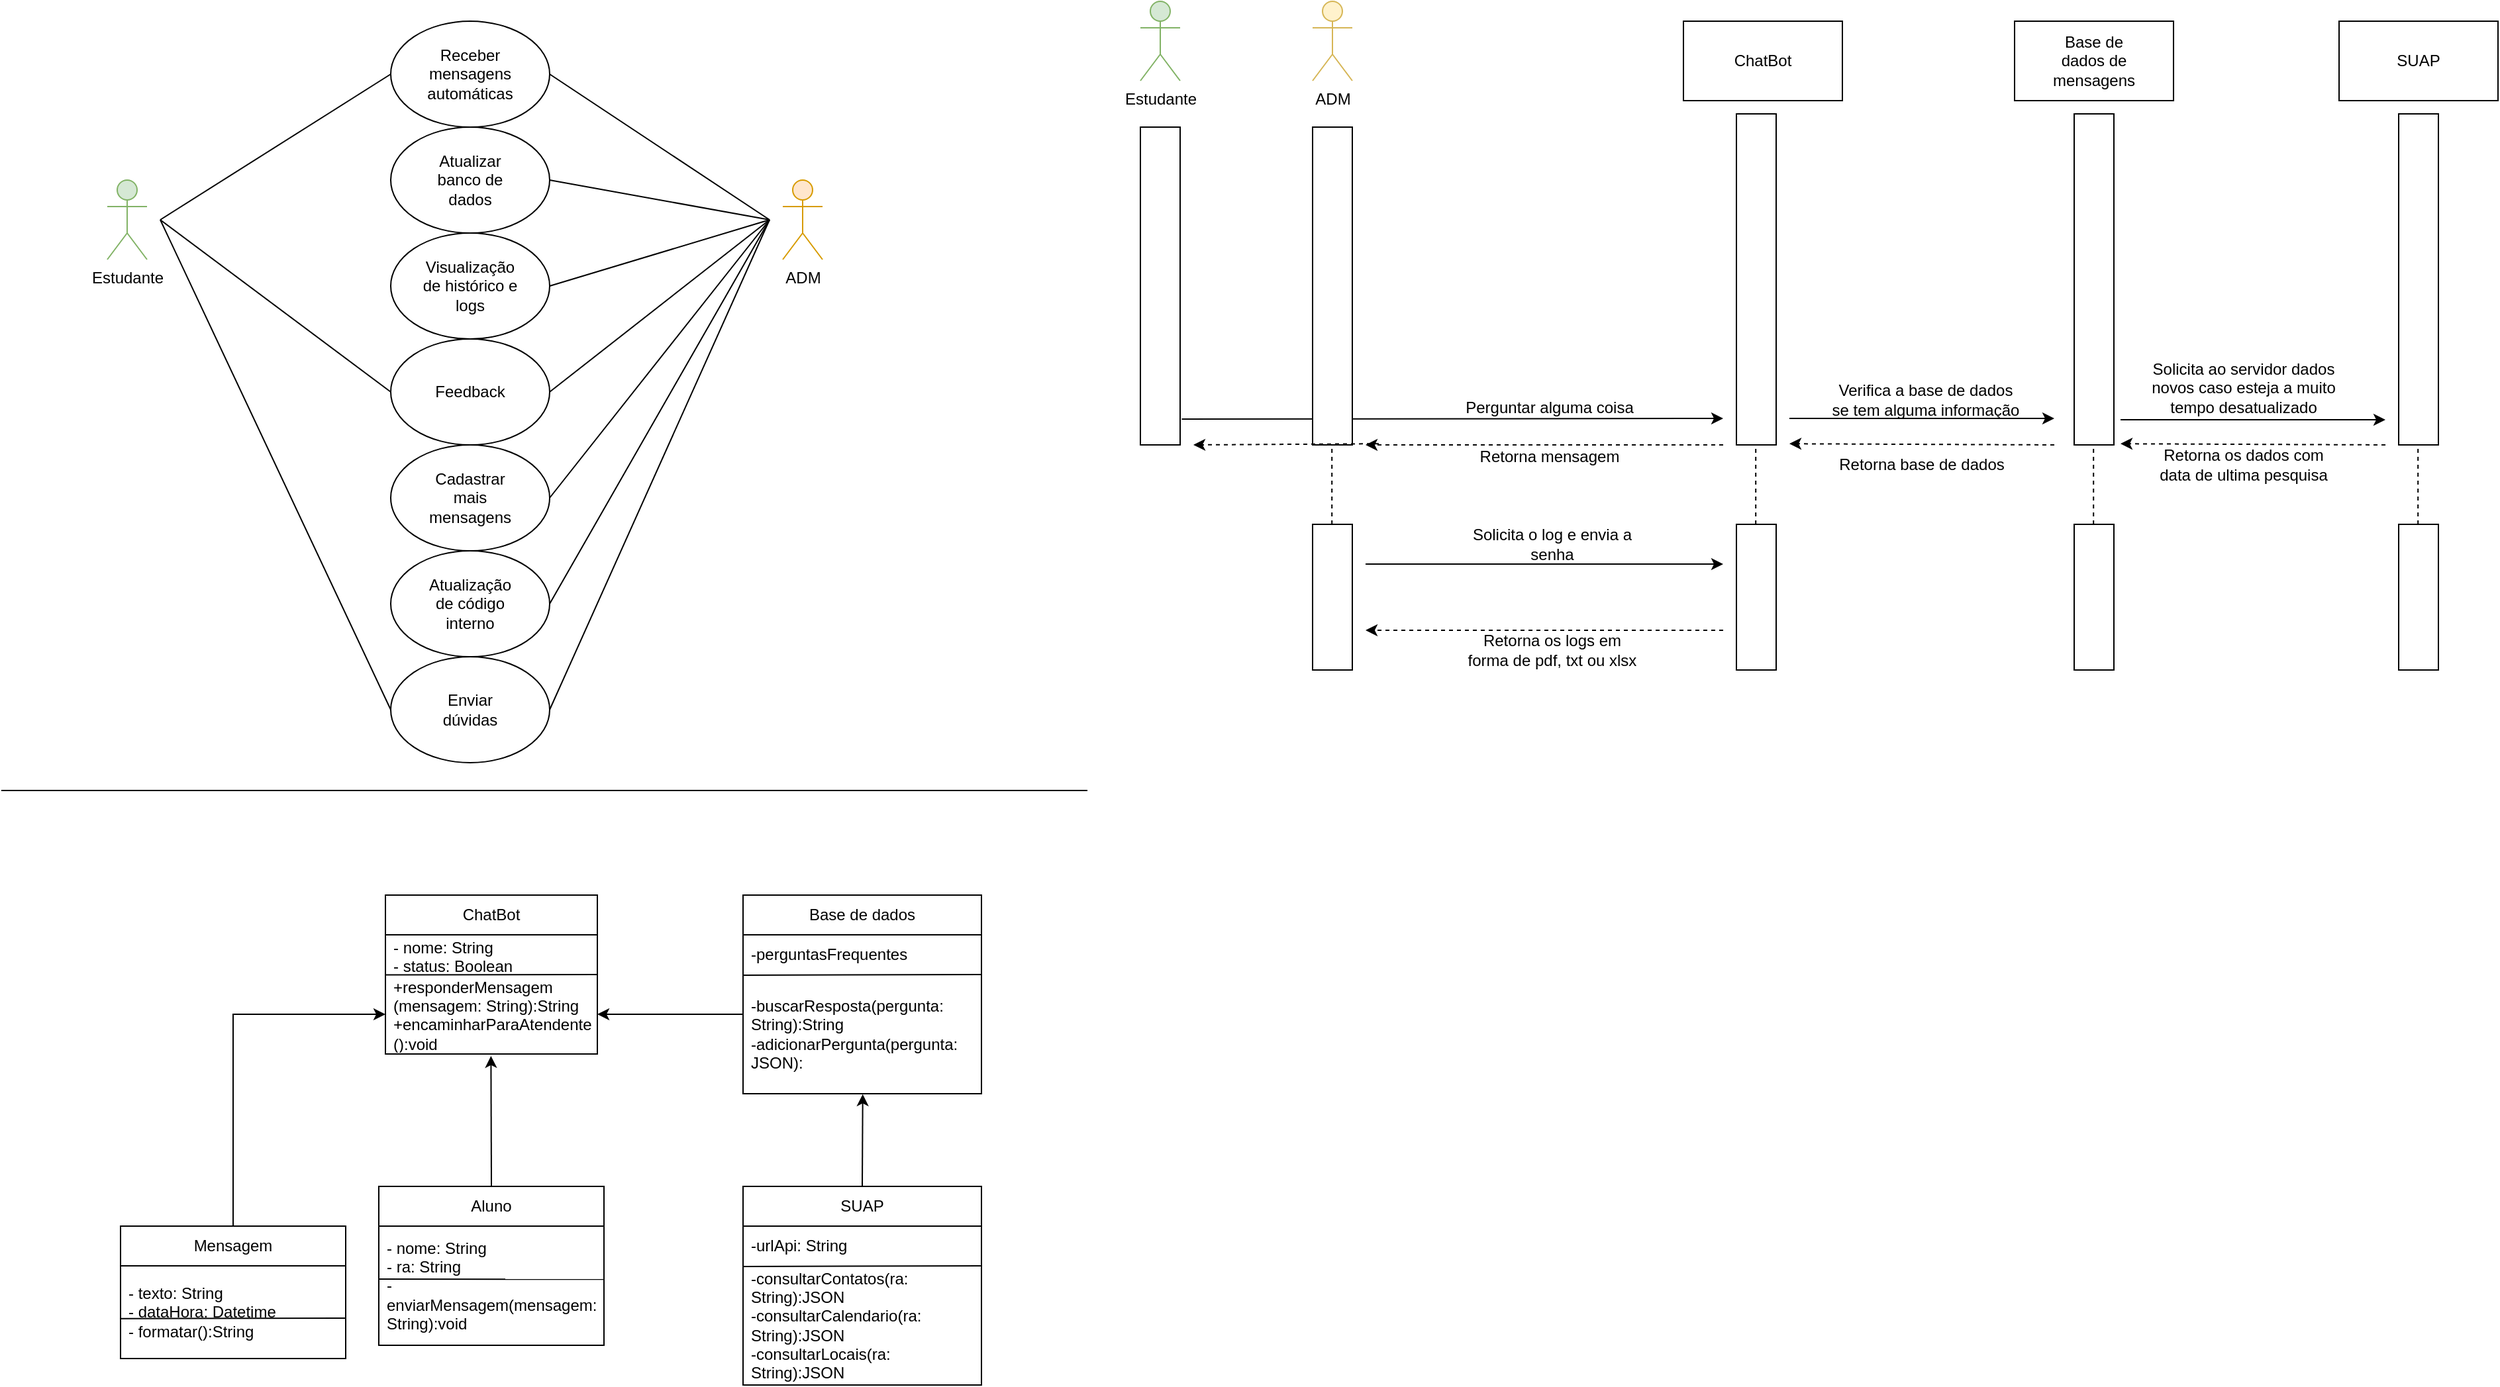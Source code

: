 <mxfile version="27.0.2">
  <diagram name="Página-1" id="9H2p1YK96EGHO1hDg4qJ">
    <mxGraphModel dx="667" dy="360" grid="1" gridSize="10" guides="1" tooltips="1" connect="1" arrows="1" fold="1" page="1" pageScale="1" pageWidth="827" pageHeight="1169" math="0" shadow="0">
      <root>
        <mxCell id="0" />
        <mxCell id="1" parent="0" />
        <mxCell id="1IMz-awUyQO1gc2ZHXrj-1" value="Estudante" style="shape=umlActor;verticalLabelPosition=bottom;verticalAlign=top;html=1;outlineConnect=0;fillColor=#d5e8d4;strokeColor=#82b366;shadow=0;" vertex="1" parent="1">
          <mxGeometry x="80" y="150" width="30" height="60" as="geometry" />
        </mxCell>
        <mxCell id="1IMz-awUyQO1gc2ZHXrj-15" value="ADM" style="shape=umlActor;verticalLabelPosition=bottom;verticalAlign=top;html=1;outlineConnect=0;fillColor=#ffe6cc;strokeColor=#d79b00;" vertex="1" parent="1">
          <mxGeometry x="590" y="150" width="30" height="60" as="geometry" />
        </mxCell>
        <mxCell id="1IMz-awUyQO1gc2ZHXrj-41" value="" style="group" vertex="1" connectable="0" parent="1">
          <mxGeometry x="294" y="110" width="120" height="80" as="geometry" />
        </mxCell>
        <mxCell id="1IMz-awUyQO1gc2ZHXrj-42" value="" style="ellipse;whiteSpace=wrap;html=1;" vertex="1" parent="1IMz-awUyQO1gc2ZHXrj-41">
          <mxGeometry width="120" height="80" as="geometry" />
        </mxCell>
        <mxCell id="1IMz-awUyQO1gc2ZHXrj-43" value="Atualizar banco de dados" style="text;html=1;align=center;verticalAlign=middle;whiteSpace=wrap;rounded=0;" vertex="1" parent="1IMz-awUyQO1gc2ZHXrj-41">
          <mxGeometry x="20" y="25" width="80" height="30" as="geometry" />
        </mxCell>
        <mxCell id="1IMz-awUyQO1gc2ZHXrj-47" value="" style="endArrow=none;html=1;rounded=0;" edge="1" parent="1">
          <mxGeometry width="50" height="50" relative="1" as="geometry">
            <mxPoint y="611" as="sourcePoint" />
            <mxPoint x="820" y="611" as="targetPoint" />
          </mxGeometry>
        </mxCell>
        <mxCell id="1IMz-awUyQO1gc2ZHXrj-48" value="ChatBot" style="swimlane;fontStyle=0;childLayout=stackLayout;horizontal=1;startSize=30;horizontalStack=0;resizeParent=1;resizeParentMax=0;resizeLast=0;collapsible=1;marginBottom=0;whiteSpace=wrap;html=1;" vertex="1" parent="1">
          <mxGeometry x="290" y="690" width="160" height="120" as="geometry" />
        </mxCell>
        <mxCell id="1IMz-awUyQO1gc2ZHXrj-49" value="- nome: String&lt;div&gt;- status: Boolean&lt;/div&gt;" style="text;strokeColor=none;fillColor=none;align=left;verticalAlign=middle;spacingLeft=4;spacingRight=4;overflow=hidden;points=[[0,0.5],[1,0.5]];portConstraint=eastwest;rotatable=0;whiteSpace=wrap;html=1;" vertex="1" parent="1IMz-awUyQO1gc2ZHXrj-48">
          <mxGeometry y="30" width="160" height="30" as="geometry" />
        </mxCell>
        <mxCell id="1IMz-awUyQO1gc2ZHXrj-51" value="+responderMensagem&lt;div&gt;(mensagem: String):String&lt;/div&gt;&lt;div&gt;+encaminharParaAtendente ():void&lt;/div&gt;" style="text;strokeColor=none;fillColor=none;align=left;verticalAlign=middle;spacingLeft=4;spacingRight=4;overflow=hidden;points=[[0,0.5],[1,0.5]];portConstraint=eastwest;rotatable=0;whiteSpace=wrap;html=1;" vertex="1" parent="1IMz-awUyQO1gc2ZHXrj-48">
          <mxGeometry y="60" width="160" height="60" as="geometry" />
        </mxCell>
        <mxCell id="1IMz-awUyQO1gc2ZHXrj-52" value="" style="endArrow=none;html=1;rounded=0;exitX=0.002;exitY=0.005;exitDx=0;exitDy=0;exitPerimeter=0;entryX=0.997;entryY=1.002;entryDx=0;entryDy=0;entryPerimeter=0;" edge="1" parent="1IMz-awUyQO1gc2ZHXrj-48" source="1IMz-awUyQO1gc2ZHXrj-51" target="1IMz-awUyQO1gc2ZHXrj-49">
          <mxGeometry width="50" height="50" relative="1" as="geometry">
            <mxPoint x="-80" y="110" as="sourcePoint" />
            <mxPoint x="-30" y="60" as="targetPoint" />
          </mxGeometry>
        </mxCell>
        <mxCell id="1IMz-awUyQO1gc2ZHXrj-53" value="Base de dados" style="swimlane;fontStyle=0;childLayout=stackLayout;horizontal=1;startSize=30;horizontalStack=0;resizeParent=1;resizeParentMax=0;resizeLast=0;collapsible=1;marginBottom=0;whiteSpace=wrap;html=1;" vertex="1" parent="1">
          <mxGeometry x="560" y="690" width="180" height="150" as="geometry" />
        </mxCell>
        <mxCell id="1IMz-awUyQO1gc2ZHXrj-54" value="-perguntasFrequentes" style="text;strokeColor=none;fillColor=none;align=left;verticalAlign=middle;spacingLeft=4;spacingRight=4;overflow=hidden;points=[[0,0.5],[1,0.5]];portConstraint=eastwest;rotatable=0;whiteSpace=wrap;html=1;" vertex="1" parent="1IMz-awUyQO1gc2ZHXrj-53">
          <mxGeometry y="30" width="180" height="30" as="geometry" />
        </mxCell>
        <mxCell id="1IMz-awUyQO1gc2ZHXrj-55" value="-buscarResposta(pergunta: String):String&lt;div&gt;-adicionarPergunta(pergunta: JSON):&lt;/div&gt;" style="text;strokeColor=none;fillColor=none;align=left;verticalAlign=middle;spacingLeft=4;spacingRight=4;overflow=hidden;points=[[0,0.5],[1,0.5]];portConstraint=eastwest;rotatable=0;whiteSpace=wrap;html=1;" vertex="1" parent="1IMz-awUyQO1gc2ZHXrj-53">
          <mxGeometry y="60" width="180" height="90" as="geometry" />
        </mxCell>
        <mxCell id="1IMz-awUyQO1gc2ZHXrj-56" value="" style="endArrow=none;html=1;rounded=0;exitX=0.002;exitY=0.005;exitDx=0;exitDy=0;exitPerimeter=0;entryX=0.997;entryY=1.002;entryDx=0;entryDy=0;entryPerimeter=0;" edge="1" parent="1IMz-awUyQO1gc2ZHXrj-53" source="1IMz-awUyQO1gc2ZHXrj-55" target="1IMz-awUyQO1gc2ZHXrj-54">
          <mxGeometry width="50" height="50" relative="1" as="geometry">
            <mxPoint x="-80" y="110" as="sourcePoint" />
            <mxPoint x="-30" y="60" as="targetPoint" />
          </mxGeometry>
        </mxCell>
        <mxCell id="1IMz-awUyQO1gc2ZHXrj-57" value="Aluno" style="swimlane;fontStyle=0;childLayout=stackLayout;horizontal=1;startSize=30;horizontalStack=0;resizeParent=1;resizeParentMax=0;resizeLast=0;collapsible=1;marginBottom=0;whiteSpace=wrap;html=1;" vertex="1" parent="1">
          <mxGeometry x="285" y="910" width="170" height="120" as="geometry" />
        </mxCell>
        <mxCell id="1IMz-awUyQO1gc2ZHXrj-60" value="" style="endArrow=none;html=1;rounded=0;entryX=1;entryY=0.446;entryDx=0;entryDy=0;entryPerimeter=0;" edge="1" parent="1IMz-awUyQO1gc2ZHXrj-57" target="1IMz-awUyQO1gc2ZHXrj-58">
          <mxGeometry width="50" height="50" relative="1" as="geometry">
            <mxPoint y="70" as="sourcePoint" />
            <mxPoint x="180" y="70" as="targetPoint" />
          </mxGeometry>
        </mxCell>
        <mxCell id="1IMz-awUyQO1gc2ZHXrj-58" value="- nome: String&lt;div&gt;- ra: String&lt;/div&gt;&lt;div&gt;-enviarMensagem(mensagem: String):void&lt;/div&gt;" style="text;strokeColor=none;fillColor=none;align=left;verticalAlign=middle;spacingLeft=4;spacingRight=4;overflow=hidden;points=[[0,0.5],[1,0.5]];portConstraint=eastwest;rotatable=0;whiteSpace=wrap;html=1;" vertex="1" parent="1IMz-awUyQO1gc2ZHXrj-57">
          <mxGeometry y="30" width="170" height="90" as="geometry" />
        </mxCell>
        <mxCell id="1IMz-awUyQO1gc2ZHXrj-62" value="" style="endArrow=classic;html=1;rounded=0;exitX=0.5;exitY=0;exitDx=0;exitDy=0;entryX=0.498;entryY=1.024;entryDx=0;entryDy=0;entryPerimeter=0;" edge="1" parent="1" source="1IMz-awUyQO1gc2ZHXrj-57" target="1IMz-awUyQO1gc2ZHXrj-51">
          <mxGeometry width="50" height="50" relative="1" as="geometry">
            <mxPoint x="320" y="900" as="sourcePoint" />
            <mxPoint x="370" y="850" as="targetPoint" />
          </mxGeometry>
        </mxCell>
        <mxCell id="1IMz-awUyQO1gc2ZHXrj-63" value="" style="endArrow=classic;html=1;rounded=0;entryX=1;entryY=0.5;entryDx=0;entryDy=0;exitX=0;exitY=0.333;exitDx=0;exitDy=0;exitPerimeter=0;" edge="1" parent="1" source="1IMz-awUyQO1gc2ZHXrj-55" target="1IMz-awUyQO1gc2ZHXrj-51">
          <mxGeometry width="50" height="50" relative="1" as="geometry">
            <mxPoint x="500" y="930" as="sourcePoint" />
            <mxPoint x="550" y="880" as="targetPoint" />
          </mxGeometry>
        </mxCell>
        <mxCell id="1IMz-awUyQO1gc2ZHXrj-64" value="SUAP" style="swimlane;fontStyle=0;childLayout=stackLayout;horizontal=1;startSize=30;horizontalStack=0;resizeParent=1;resizeParentMax=0;resizeLast=0;collapsible=1;marginBottom=0;whiteSpace=wrap;html=1;" vertex="1" parent="1">
          <mxGeometry x="560" y="910" width="180" height="150" as="geometry" />
        </mxCell>
        <mxCell id="1IMz-awUyQO1gc2ZHXrj-65" value="-urlApi: String" style="text;strokeColor=none;fillColor=none;align=left;verticalAlign=middle;spacingLeft=4;spacingRight=4;overflow=hidden;points=[[0,0.5],[1,0.5]];portConstraint=eastwest;rotatable=0;whiteSpace=wrap;html=1;" vertex="1" parent="1IMz-awUyQO1gc2ZHXrj-64">
          <mxGeometry y="30" width="180" height="30" as="geometry" />
        </mxCell>
        <mxCell id="1IMz-awUyQO1gc2ZHXrj-66" value="-consultarContatos(ra: String):JSON&lt;div&gt;-consultarCalendario(ra: String):JSON&lt;/div&gt;&lt;div&gt;-consultarLocais(ra: String):JSON&lt;/div&gt;" style="text;strokeColor=none;fillColor=none;align=left;verticalAlign=middle;spacingLeft=4;spacingRight=4;overflow=hidden;points=[[0,0.5],[1,0.5]];portConstraint=eastwest;rotatable=0;whiteSpace=wrap;html=1;" vertex="1" parent="1IMz-awUyQO1gc2ZHXrj-64">
          <mxGeometry y="60" width="180" height="90" as="geometry" />
        </mxCell>
        <mxCell id="1IMz-awUyQO1gc2ZHXrj-67" value="" style="endArrow=none;html=1;rounded=0;exitX=0.002;exitY=0.005;exitDx=0;exitDy=0;exitPerimeter=0;entryX=0.997;entryY=1.002;entryDx=0;entryDy=0;entryPerimeter=0;" edge="1" parent="1IMz-awUyQO1gc2ZHXrj-64" source="1IMz-awUyQO1gc2ZHXrj-66" target="1IMz-awUyQO1gc2ZHXrj-65">
          <mxGeometry width="50" height="50" relative="1" as="geometry">
            <mxPoint x="-80" y="110" as="sourcePoint" />
            <mxPoint x="-30" y="60" as="targetPoint" />
          </mxGeometry>
        </mxCell>
        <mxCell id="1IMz-awUyQO1gc2ZHXrj-68" value="Mensagem" style="swimlane;fontStyle=0;childLayout=stackLayout;horizontal=1;startSize=30;horizontalStack=0;resizeParent=1;resizeParentMax=0;resizeLast=0;collapsible=1;marginBottom=0;whiteSpace=wrap;html=1;" vertex="1" parent="1">
          <mxGeometry x="90" y="940" width="170" height="100" as="geometry" />
        </mxCell>
        <mxCell id="1IMz-awUyQO1gc2ZHXrj-69" value="" style="endArrow=none;html=1;rounded=0;exitX=-0.003;exitY=0.569;exitDx=0;exitDy=0;exitPerimeter=0;entryX=0.999;entryY=0.564;entryDx=0;entryDy=0;entryPerimeter=0;" edge="1" parent="1IMz-awUyQO1gc2ZHXrj-68" target="1IMz-awUyQO1gc2ZHXrj-70" source="1IMz-awUyQO1gc2ZHXrj-70">
          <mxGeometry width="50" height="50" relative="1" as="geometry">
            <mxPoint x="-10" y="70" as="sourcePoint" />
            <mxPoint x="180" y="70" as="targetPoint" />
          </mxGeometry>
        </mxCell>
        <mxCell id="1IMz-awUyQO1gc2ZHXrj-70" value="- texto: String&lt;div&gt;- dataHora: Datetime&lt;/div&gt;&lt;div&gt;- formatar():String&lt;/div&gt;" style="text;strokeColor=none;fillColor=none;align=left;verticalAlign=middle;spacingLeft=4;spacingRight=4;overflow=hidden;points=[[0,0.5],[1,0.5]];portConstraint=eastwest;rotatable=0;whiteSpace=wrap;html=1;" vertex="1" parent="1IMz-awUyQO1gc2ZHXrj-68">
          <mxGeometry y="30" width="170" height="70" as="geometry" />
        </mxCell>
        <mxCell id="1IMz-awUyQO1gc2ZHXrj-71" value="" style="endArrow=classic;html=1;rounded=0;exitX=0.5;exitY=0;exitDx=0;exitDy=0;entryX=0;entryY=0.5;entryDx=0;entryDy=0;" edge="1" parent="1" source="1IMz-awUyQO1gc2ZHXrj-68" target="1IMz-awUyQO1gc2ZHXrj-51">
          <mxGeometry width="50" height="50" relative="1" as="geometry">
            <mxPoint x="160" y="900" as="sourcePoint" />
            <mxPoint x="370" y="860" as="targetPoint" />
            <Array as="points">
              <mxPoint x="175" y="780" />
            </Array>
          </mxGeometry>
        </mxCell>
        <mxCell id="1IMz-awUyQO1gc2ZHXrj-72" value="" style="endArrow=classic;html=1;rounded=0;exitX=0.5;exitY=0;exitDx=0;exitDy=0;entryX=0.502;entryY=1.004;entryDx=0;entryDy=0;entryPerimeter=0;" edge="1" parent="1" source="1IMz-awUyQO1gc2ZHXrj-64" target="1IMz-awUyQO1gc2ZHXrj-55">
          <mxGeometry width="50" height="50" relative="1" as="geometry">
            <mxPoint x="650" y="900" as="sourcePoint" />
            <mxPoint x="700" y="850" as="targetPoint" />
          </mxGeometry>
        </mxCell>
        <mxCell id="1IMz-awUyQO1gc2ZHXrj-89" value="" style="endArrow=none;html=1;rounded=0;exitX=1;exitY=0.5;exitDx=0;exitDy=0;" edge="1" parent="1" source="1IMz-awUyQO1gc2ZHXrj-42">
          <mxGeometry width="50" height="50" relative="1" as="geometry">
            <mxPoint x="520" y="230" as="sourcePoint" />
            <mxPoint x="580" y="180" as="targetPoint" />
          </mxGeometry>
        </mxCell>
        <mxCell id="1IMz-awUyQO1gc2ZHXrj-90" value="" style="endArrow=none;html=1;rounded=0;entryX=0;entryY=0.5;entryDx=0;entryDy=0;" edge="1" parent="1" target="1IMz-awUyQO1gc2ZHXrj-92">
          <mxGeometry width="50" height="50" relative="1" as="geometry">
            <mxPoint x="120" y="180" as="sourcePoint" />
            <mxPoint x="290" y="100" as="targetPoint" />
          </mxGeometry>
        </mxCell>
        <mxCell id="1IMz-awUyQO1gc2ZHXrj-91" value="" style="group" vertex="1" connectable="0" parent="1">
          <mxGeometry x="294" y="30" width="120" height="80" as="geometry" />
        </mxCell>
        <mxCell id="1IMz-awUyQO1gc2ZHXrj-92" value="" style="ellipse;whiteSpace=wrap;html=1;" vertex="1" parent="1IMz-awUyQO1gc2ZHXrj-91">
          <mxGeometry width="120" height="80" as="geometry" />
        </mxCell>
        <mxCell id="1IMz-awUyQO1gc2ZHXrj-93" value="Receber mensagens automáticas" style="text;html=1;align=center;verticalAlign=middle;whiteSpace=wrap;rounded=0;" vertex="1" parent="1IMz-awUyQO1gc2ZHXrj-91">
          <mxGeometry x="20" y="25" width="80" height="30" as="geometry" />
        </mxCell>
        <mxCell id="1IMz-awUyQO1gc2ZHXrj-94" value="" style="endArrow=none;html=1;rounded=0;exitX=1;exitY=0.5;exitDx=0;exitDy=0;" edge="1" parent="1" source="1IMz-awUyQO1gc2ZHXrj-92">
          <mxGeometry width="50" height="50" relative="1" as="geometry">
            <mxPoint x="490" y="110" as="sourcePoint" />
            <mxPoint x="580" y="180" as="targetPoint" />
          </mxGeometry>
        </mxCell>
        <mxCell id="1IMz-awUyQO1gc2ZHXrj-95" value="" style="group" vertex="1" connectable="0" parent="1">
          <mxGeometry x="294" y="190" width="120" height="80" as="geometry" />
        </mxCell>
        <mxCell id="1IMz-awUyQO1gc2ZHXrj-96" value="" style="ellipse;whiteSpace=wrap;html=1;" vertex="1" parent="1IMz-awUyQO1gc2ZHXrj-95">
          <mxGeometry width="120" height="80" as="geometry" />
        </mxCell>
        <mxCell id="1IMz-awUyQO1gc2ZHXrj-97" value="Visualização de histórico e logs" style="text;html=1;align=center;verticalAlign=middle;whiteSpace=wrap;rounded=0;" vertex="1" parent="1IMz-awUyQO1gc2ZHXrj-95">
          <mxGeometry x="20" y="25" width="80" height="30" as="geometry" />
        </mxCell>
        <mxCell id="1IMz-awUyQO1gc2ZHXrj-98" value="" style="endArrow=none;html=1;rounded=0;exitX=1;exitY=0.5;exitDx=0;exitDy=0;" edge="1" parent="1" source="1IMz-awUyQO1gc2ZHXrj-96">
          <mxGeometry width="50" height="50" relative="1" as="geometry">
            <mxPoint x="424" y="259.57" as="sourcePoint" />
            <mxPoint x="580" y="180" as="targetPoint" />
          </mxGeometry>
        </mxCell>
        <mxCell id="1IMz-awUyQO1gc2ZHXrj-100" value="" style="group" vertex="1" connectable="0" parent="1">
          <mxGeometry x="294" y="350" width="120" height="210" as="geometry" />
        </mxCell>
        <mxCell id="1IMz-awUyQO1gc2ZHXrj-101" value="" style="ellipse;whiteSpace=wrap;html=1;" vertex="1" parent="1IMz-awUyQO1gc2ZHXrj-100">
          <mxGeometry width="120" height="80" as="geometry" />
        </mxCell>
        <mxCell id="1IMz-awUyQO1gc2ZHXrj-102" value="Cadastrar mais mensagens" style="text;html=1;align=center;verticalAlign=middle;whiteSpace=wrap;rounded=0;" vertex="1" parent="1IMz-awUyQO1gc2ZHXrj-100">
          <mxGeometry x="20" y="25" width="80" height="30" as="geometry" />
        </mxCell>
        <mxCell id="1IMz-awUyQO1gc2ZHXrj-104" value="" style="group" vertex="1" connectable="0" parent="1IMz-awUyQO1gc2ZHXrj-100">
          <mxGeometry y="80" width="120" height="80" as="geometry" />
        </mxCell>
        <mxCell id="1IMz-awUyQO1gc2ZHXrj-105" value="" style="ellipse;whiteSpace=wrap;html=1;" vertex="1" parent="1IMz-awUyQO1gc2ZHXrj-104">
          <mxGeometry width="120" height="80" as="geometry" />
        </mxCell>
        <mxCell id="1IMz-awUyQO1gc2ZHXrj-106" value="Atualização de código interno" style="text;html=1;align=center;verticalAlign=middle;whiteSpace=wrap;rounded=0;" vertex="1" parent="1IMz-awUyQO1gc2ZHXrj-104">
          <mxGeometry x="20" y="25" width="80" height="30" as="geometry" />
        </mxCell>
        <mxCell id="1IMz-awUyQO1gc2ZHXrj-103" value="" style="endArrow=none;html=1;rounded=0;exitX=1;exitY=0.5;exitDx=0;exitDy=0;" edge="1" parent="1" source="1IMz-awUyQO1gc2ZHXrj-101">
          <mxGeometry width="50" height="50" relative="1" as="geometry">
            <mxPoint x="450" y="360" as="sourcePoint" />
            <mxPoint x="580" y="180" as="targetPoint" />
          </mxGeometry>
        </mxCell>
        <mxCell id="1IMz-awUyQO1gc2ZHXrj-107" value="" style="endArrow=none;html=1;rounded=0;exitX=1;exitY=0.5;exitDx=0;exitDy=0;" edge="1" parent="1" source="1IMz-awUyQO1gc2ZHXrj-105">
          <mxGeometry width="50" height="50" relative="1" as="geometry">
            <mxPoint x="424" y="350" as="sourcePoint" />
            <mxPoint x="580" y="180" as="targetPoint" />
          </mxGeometry>
        </mxCell>
        <mxCell id="1IMz-awUyQO1gc2ZHXrj-110" value="" style="group" vertex="1" connectable="0" parent="1">
          <mxGeometry x="294" y="270" width="120" height="80" as="geometry" />
        </mxCell>
        <mxCell id="1IMz-awUyQO1gc2ZHXrj-111" value="" style="ellipse;whiteSpace=wrap;html=1;" vertex="1" parent="1IMz-awUyQO1gc2ZHXrj-110">
          <mxGeometry width="120" height="80" as="geometry" />
        </mxCell>
        <mxCell id="1IMz-awUyQO1gc2ZHXrj-112" value="Feedback" style="text;html=1;align=center;verticalAlign=middle;whiteSpace=wrap;rounded=0;" vertex="1" parent="1IMz-awUyQO1gc2ZHXrj-110">
          <mxGeometry x="20" y="25" width="80" height="30" as="geometry" />
        </mxCell>
        <mxCell id="1IMz-awUyQO1gc2ZHXrj-114" value="" style="endArrow=none;html=1;rounded=0;exitX=1;exitY=0.5;exitDx=0;exitDy=0;" edge="1" parent="1" source="1IMz-awUyQO1gc2ZHXrj-111">
          <mxGeometry width="50" height="50" relative="1" as="geometry">
            <mxPoint x="440" y="300" as="sourcePoint" />
            <mxPoint x="580" y="180" as="targetPoint" />
          </mxGeometry>
        </mxCell>
        <mxCell id="1IMz-awUyQO1gc2ZHXrj-115" value="" style="endArrow=none;html=1;rounded=0;entryX=0;entryY=0.5;entryDx=0;entryDy=0;" edge="1" parent="1" target="1IMz-awUyQO1gc2ZHXrj-111">
          <mxGeometry width="50" height="50" relative="1" as="geometry">
            <mxPoint x="120" y="180" as="sourcePoint" />
            <mxPoint x="220" y="320" as="targetPoint" />
          </mxGeometry>
        </mxCell>
        <mxCell id="1IMz-awUyQO1gc2ZHXrj-120" value="" style="ellipse;whiteSpace=wrap;html=1;" vertex="1" parent="1">
          <mxGeometry x="294" y="510" width="120" height="80" as="geometry" />
        </mxCell>
        <mxCell id="1IMz-awUyQO1gc2ZHXrj-129" value="" style="endArrow=none;html=1;rounded=0;exitX=1;exitY=0.5;exitDx=0;exitDy=0;" edge="1" parent="1" source="1IMz-awUyQO1gc2ZHXrj-120">
          <mxGeometry width="50" height="50" relative="1" as="geometry">
            <mxPoint x="470" y="520" as="sourcePoint" />
            <mxPoint x="580" y="180" as="targetPoint" />
          </mxGeometry>
        </mxCell>
        <mxCell id="1IMz-awUyQO1gc2ZHXrj-130" value="" style="endArrow=none;html=1;rounded=0;entryX=0;entryY=0.5;entryDx=0;entryDy=0;" edge="1" parent="1" target="1IMz-awUyQO1gc2ZHXrj-120">
          <mxGeometry width="50" height="50" relative="1" as="geometry">
            <mxPoint x="120" y="180" as="sourcePoint" />
            <mxPoint x="140" y="500" as="targetPoint" />
          </mxGeometry>
        </mxCell>
        <mxCell id="1IMz-awUyQO1gc2ZHXrj-131" value="Enviar dúvidas" style="text;html=1;align=center;verticalAlign=middle;whiteSpace=wrap;rounded=0;" vertex="1" parent="1">
          <mxGeometry x="324" y="535" width="60" height="30" as="geometry" />
        </mxCell>
        <mxCell id="1IMz-awUyQO1gc2ZHXrj-132" value="" style="rounded=0;whiteSpace=wrap;html=1;" vertex="1" parent="1">
          <mxGeometry x="1520" y="30" width="120" height="60" as="geometry" />
        </mxCell>
        <mxCell id="1IMz-awUyQO1gc2ZHXrj-133" value="" style="rounded=0;whiteSpace=wrap;html=1;" vertex="1" parent="1">
          <mxGeometry x="1270" y="30" width="120" height="60" as="geometry" />
        </mxCell>
        <mxCell id="1IMz-awUyQO1gc2ZHXrj-134" value="ChatBot" style="text;html=1;align=center;verticalAlign=middle;whiteSpace=wrap;rounded=0;" vertex="1" parent="1">
          <mxGeometry x="1300" y="45" width="60" height="30" as="geometry" />
        </mxCell>
        <mxCell id="1IMz-awUyQO1gc2ZHXrj-135" value="Base de dados de mensagens" style="text;html=1;align=center;verticalAlign=middle;whiteSpace=wrap;rounded=0;" vertex="1" parent="1">
          <mxGeometry x="1550" y="45" width="60" height="30" as="geometry" />
        </mxCell>
        <mxCell id="1IMz-awUyQO1gc2ZHXrj-136" value="Estudante" style="shape=umlActor;verticalLabelPosition=bottom;verticalAlign=top;html=1;outlineConnect=0;fillColor=#d5e8d4;strokeColor=#82b366;" vertex="1" parent="1">
          <mxGeometry x="860" y="15" width="30" height="60" as="geometry" />
        </mxCell>
        <mxCell id="1IMz-awUyQO1gc2ZHXrj-137" value="ADM" style="shape=umlActor;verticalLabelPosition=bottom;verticalAlign=top;html=1;outlineConnect=0;fillColor=#fff2cc;strokeColor=#d6b656;" vertex="1" parent="1">
          <mxGeometry x="990" y="15" width="30" height="60" as="geometry" />
        </mxCell>
        <mxCell id="1IMz-awUyQO1gc2ZHXrj-140" value="" style="rounded=0;whiteSpace=wrap;html=1;" vertex="1" parent="1">
          <mxGeometry x="860" y="110" width="30" height="240" as="geometry" />
        </mxCell>
        <mxCell id="1IMz-awUyQO1gc2ZHXrj-141" value="" style="endArrow=classic;html=1;rounded=0;exitX=1.042;exitY=0.919;exitDx=0;exitDy=0;exitPerimeter=0;" edge="1" parent="1" source="1IMz-awUyQO1gc2ZHXrj-140">
          <mxGeometry width="50" height="50" relative="1" as="geometry">
            <mxPoint x="980" y="200" as="sourcePoint" />
            <mxPoint x="1300" y="330" as="targetPoint" />
          </mxGeometry>
        </mxCell>
        <mxCell id="1IMz-awUyQO1gc2ZHXrj-142" value="" style="rounded=0;whiteSpace=wrap;html=1;" vertex="1" parent="1">
          <mxGeometry x="1310" y="100" width="30" height="250" as="geometry" />
        </mxCell>
        <mxCell id="1IMz-awUyQO1gc2ZHXrj-143" value="" style="rounded=0;whiteSpace=wrap;html=1;" vertex="1" parent="1">
          <mxGeometry x="990" y="110" width="30" height="240" as="geometry" />
        </mxCell>
        <mxCell id="1IMz-awUyQO1gc2ZHXrj-145" value="Perguntar alguma coisa" style="text;html=1;align=center;verticalAlign=middle;whiteSpace=wrap;rounded=0;" vertex="1" parent="1">
          <mxGeometry x="1099" y="307" width="140" height="30" as="geometry" />
        </mxCell>
        <mxCell id="1IMz-awUyQO1gc2ZHXrj-146" value="" style="rounded=0;whiteSpace=wrap;html=1;" vertex="1" parent="1">
          <mxGeometry x="1565" y="100" width="30" height="250" as="geometry" />
        </mxCell>
        <mxCell id="1IMz-awUyQO1gc2ZHXrj-147" value="" style="endArrow=classic;html=1;rounded=0;" edge="1" parent="1">
          <mxGeometry width="50" height="50" relative="1" as="geometry">
            <mxPoint x="1350" y="330" as="sourcePoint" />
            <mxPoint x="1550" y="330" as="targetPoint" />
          </mxGeometry>
        </mxCell>
        <mxCell id="1IMz-awUyQO1gc2ZHXrj-148" value="Verifica a base de dados&lt;div&gt;se tem alguma informação&lt;/div&gt;" style="text;html=1;align=center;verticalAlign=middle;whiteSpace=wrap;rounded=0;" vertex="1" parent="1">
          <mxGeometry x="1373" y="301" width="160" height="30" as="geometry" />
        </mxCell>
        <mxCell id="1IMz-awUyQO1gc2ZHXrj-150" value="" style="endArrow=classic;html=1;rounded=0;" edge="1" parent="1">
          <mxGeometry width="50" height="50" relative="1" as="geometry">
            <mxPoint x="1600" y="331" as="sourcePoint" />
            <mxPoint x="1800" y="331" as="targetPoint" />
          </mxGeometry>
        </mxCell>
        <mxCell id="1IMz-awUyQO1gc2ZHXrj-151" value="Solicita ao servidor dados novos caso esteja a muito tempo desatualizado" style="text;html=1;align=center;verticalAlign=middle;whiteSpace=wrap;rounded=0;" vertex="1" parent="1">
          <mxGeometry x="1613" y="292" width="160" height="30" as="geometry" />
        </mxCell>
        <mxCell id="1IMz-awUyQO1gc2ZHXrj-153" value="" style="rounded=0;whiteSpace=wrap;html=1;" vertex="1" parent="1">
          <mxGeometry x="1810" y="100" width="30" height="250" as="geometry" />
        </mxCell>
        <mxCell id="1IMz-awUyQO1gc2ZHXrj-154" value="" style="rounded=0;whiteSpace=wrap;html=1;" vertex="1" parent="1">
          <mxGeometry x="1765" y="30" width="120" height="60" as="geometry" />
        </mxCell>
        <mxCell id="1IMz-awUyQO1gc2ZHXrj-156" value="SUAP" style="text;html=1;align=center;verticalAlign=middle;whiteSpace=wrap;rounded=0;" vertex="1" parent="1">
          <mxGeometry x="1795" y="45" width="60" height="30" as="geometry" />
        </mxCell>
        <mxCell id="1IMz-awUyQO1gc2ZHXrj-157" value="" style="endArrow=classic;html=1;rounded=0;dashed=1;" edge="1" parent="1">
          <mxGeometry width="50" height="50" relative="1" as="geometry">
            <mxPoint x="1300" y="350" as="sourcePoint" />
            <mxPoint x="1030" y="350" as="targetPoint" />
          </mxGeometry>
        </mxCell>
        <mxCell id="1IMz-awUyQO1gc2ZHXrj-158" value="" style="endArrow=classic;html=1;rounded=0;dashed=1;" edge="1" parent="1">
          <mxGeometry width="50" height="50" relative="1" as="geometry">
            <mxPoint x="1040" y="349.09" as="sourcePoint" />
            <mxPoint x="900" y="350" as="targetPoint" />
          </mxGeometry>
        </mxCell>
        <mxCell id="1IMz-awUyQO1gc2ZHXrj-159" value="Retorna mensagem" style="text;html=1;align=center;verticalAlign=middle;whiteSpace=wrap;rounded=0;" vertex="1" parent="1">
          <mxGeometry x="1099" y="344" width="140" height="30" as="geometry" />
        </mxCell>
        <mxCell id="1IMz-awUyQO1gc2ZHXrj-160" value="Retorna base de dados" style="text;html=1;align=center;verticalAlign=middle;whiteSpace=wrap;rounded=0;" vertex="1" parent="1">
          <mxGeometry x="1380" y="350" width="140" height="30" as="geometry" />
        </mxCell>
        <mxCell id="1IMz-awUyQO1gc2ZHXrj-161" value="Retorna os dados com data de ultima pesquisa" style="text;html=1;align=center;verticalAlign=middle;whiteSpace=wrap;rounded=0;" vertex="1" parent="1">
          <mxGeometry x="1623" y="350" width="140" height="30" as="geometry" />
        </mxCell>
        <mxCell id="1IMz-awUyQO1gc2ZHXrj-162" value="" style="endArrow=classic;html=1;rounded=0;dashed=1;" edge="1" parent="1">
          <mxGeometry width="50" height="50" relative="1" as="geometry">
            <mxPoint x="1800" y="350" as="sourcePoint" />
            <mxPoint x="1600" y="349.13" as="targetPoint" />
          </mxGeometry>
        </mxCell>
        <mxCell id="1IMz-awUyQO1gc2ZHXrj-163" value="" style="endArrow=classic;html=1;rounded=0;dashed=1;" edge="1" parent="1">
          <mxGeometry width="50" height="50" relative="1" as="geometry">
            <mxPoint x="1550" y="350" as="sourcePoint" />
            <mxPoint x="1350" y="349.13" as="targetPoint" />
          </mxGeometry>
        </mxCell>
        <mxCell id="1IMz-awUyQO1gc2ZHXrj-165" value="" style="rounded=0;whiteSpace=wrap;html=1;" vertex="1" parent="1">
          <mxGeometry x="990" y="410" width="30" height="110" as="geometry" />
        </mxCell>
        <mxCell id="1IMz-awUyQO1gc2ZHXrj-166" value="" style="rounded=0;whiteSpace=wrap;html=1;" vertex="1" parent="1">
          <mxGeometry x="1310" y="410" width="30" height="110" as="geometry" />
        </mxCell>
        <mxCell id="1IMz-awUyQO1gc2ZHXrj-167" value="" style="rounded=0;whiteSpace=wrap;html=1;" vertex="1" parent="1">
          <mxGeometry x="1565" y="410" width="30" height="110" as="geometry" />
        </mxCell>
        <mxCell id="1IMz-awUyQO1gc2ZHXrj-168" value="" style="rounded=0;whiteSpace=wrap;html=1;" vertex="1" parent="1">
          <mxGeometry x="1810" y="410" width="30" height="110" as="geometry" />
        </mxCell>
        <mxCell id="1IMz-awUyQO1gc2ZHXrj-171" value="" style="endArrow=none;dashed=1;html=1;rounded=0;exitX=0.5;exitY=0;exitDx=0;exitDy=0;entryX=0.5;entryY=1;entryDx=0;entryDy=0;" edge="1" parent="1">
          <mxGeometry width="50" height="50" relative="1" as="geometry">
            <mxPoint x="1004.6" y="410" as="sourcePoint" />
            <mxPoint x="1004.6" y="350" as="targetPoint" />
          </mxGeometry>
        </mxCell>
        <mxCell id="1IMz-awUyQO1gc2ZHXrj-172" value="" style="endArrow=none;dashed=1;html=1;rounded=0;exitX=0.5;exitY=0;exitDx=0;exitDy=0;entryX=0.5;entryY=1;entryDx=0;entryDy=0;" edge="1" parent="1">
          <mxGeometry width="50" height="50" relative="1" as="geometry">
            <mxPoint x="1324.6" y="410" as="sourcePoint" />
            <mxPoint x="1324.6" y="350" as="targetPoint" />
          </mxGeometry>
        </mxCell>
        <mxCell id="1IMz-awUyQO1gc2ZHXrj-173" value="" style="endArrow=none;dashed=1;html=1;rounded=0;exitX=0.5;exitY=0;exitDx=0;exitDy=0;entryX=0.5;entryY=1;entryDx=0;entryDy=0;" edge="1" parent="1">
          <mxGeometry width="50" height="50" relative="1" as="geometry">
            <mxPoint x="1579.6" y="410" as="sourcePoint" />
            <mxPoint x="1579.6" y="350" as="targetPoint" />
          </mxGeometry>
        </mxCell>
        <mxCell id="1IMz-awUyQO1gc2ZHXrj-174" value="" style="endArrow=none;dashed=1;html=1;rounded=0;exitX=0.5;exitY=0;exitDx=0;exitDy=0;entryX=0.5;entryY=1;entryDx=0;entryDy=0;" edge="1" parent="1">
          <mxGeometry width="50" height="50" relative="1" as="geometry">
            <mxPoint x="1824.6" y="410" as="sourcePoint" />
            <mxPoint x="1824.6" y="350" as="targetPoint" />
          </mxGeometry>
        </mxCell>
        <mxCell id="1IMz-awUyQO1gc2ZHXrj-175" value="" style="endArrow=classic;html=1;rounded=0;" edge="1" parent="1">
          <mxGeometry width="50" height="50" relative="1" as="geometry">
            <mxPoint x="1030" y="440" as="sourcePoint" />
            <mxPoint x="1300" y="440" as="targetPoint" />
          </mxGeometry>
        </mxCell>
        <mxCell id="1IMz-awUyQO1gc2ZHXrj-176" value="Solicita o log e envia a senha" style="text;html=1;align=center;verticalAlign=middle;whiteSpace=wrap;rounded=0;" vertex="1" parent="1">
          <mxGeometry x="1101" y="410" width="140" height="30" as="geometry" />
        </mxCell>
        <mxCell id="1IMz-awUyQO1gc2ZHXrj-177" value="" style="endArrow=classic;html=1;rounded=0;dashed=1;" edge="1" parent="1">
          <mxGeometry width="50" height="50" relative="1" as="geometry">
            <mxPoint x="1300" y="490" as="sourcePoint" />
            <mxPoint x="1030" y="490" as="targetPoint" />
          </mxGeometry>
        </mxCell>
        <mxCell id="1IMz-awUyQO1gc2ZHXrj-178" value="Retorna os logs em forma de pdf, txt ou xlsx" style="text;html=1;align=center;verticalAlign=middle;whiteSpace=wrap;rounded=0;" vertex="1" parent="1">
          <mxGeometry x="1101" y="490" width="140" height="30" as="geometry" />
        </mxCell>
      </root>
    </mxGraphModel>
  </diagram>
</mxfile>
